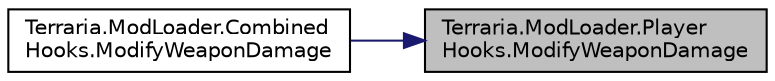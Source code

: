 digraph "Terraria.ModLoader.PlayerHooks.ModifyWeaponDamage"
{
 // LATEX_PDF_SIZE
  edge [fontname="Helvetica",fontsize="10",labelfontname="Helvetica",labelfontsize="10"];
  node [fontname="Helvetica",fontsize="10",shape=record];
  rankdir="RL";
  Node1 [label="Terraria.ModLoader.Player\lHooks.ModifyWeaponDamage",height=0.2,width=0.4,color="black", fillcolor="grey75", style="filled", fontcolor="black",tooltip="Calls ModItem.HookModifyWeaponDamage, then all GlobalItem.HookModifyWeaponDamage hooks."];
  Node1 -> Node2 [dir="back",color="midnightblue",fontsize="10",style="solid",fontname="Helvetica"];
  Node2 [label="Terraria.ModLoader.Combined\lHooks.ModifyWeaponDamage",height=0.2,width=0.4,color="black", fillcolor="white", style="filled",URL="$class_terraria_1_1_mod_loader_1_1_combined_hooks.html#a7290ff67f443ef23449f40950ec325eb",tooltip=" "];
}
